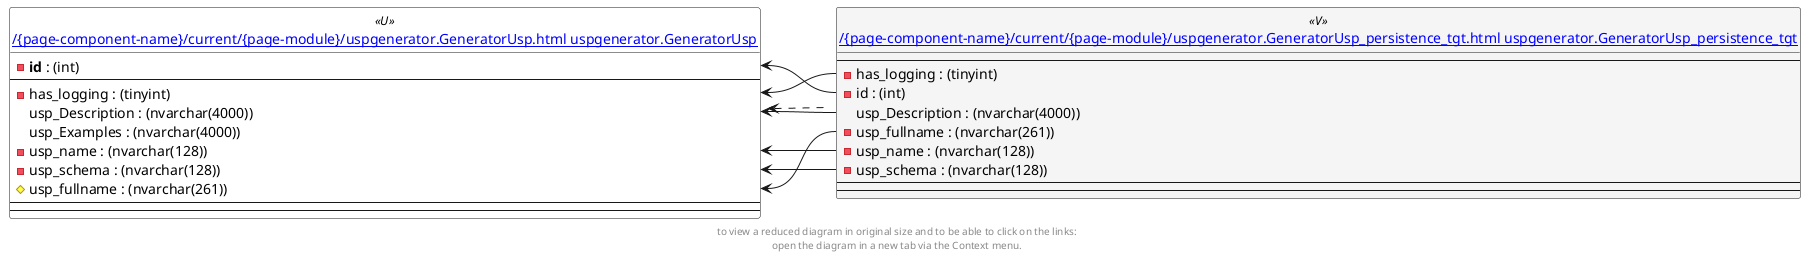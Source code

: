 @startuml
left to right direction
'top to bottom direction
hide circle
'avoide "." issues:
set namespaceSeparator none


skinparam class {
  BackgroundColor White
  BackgroundColor<<FN>> Yellow
  BackgroundColor<<FS>> Yellow
  BackgroundColor<<FT>> LightGray
  BackgroundColor<<IF>> Yellow
  BackgroundColor<<IS>> Yellow
  BackgroundColor<<P>> Aqua
  BackgroundColor<<PC>> Aqua
  BackgroundColor<<SN>> Yellow
  BackgroundColor<<SO>> SlateBlue
  BackgroundColor<<TF>> LightGray
  BackgroundColor<<TR>> Tomato
  BackgroundColor<<U>> White
  BackgroundColor<<V>> WhiteSmoke
  BackgroundColor<<X>> Aqua
}


entity "[[{site-url}/{page-component-name}/current/{page-module}/uspgenerator.GeneratorUsp.html uspgenerator.GeneratorUsp]]" as uspgenerator.GeneratorUsp << U >> {
  - **id** : (int)
  --
  - has_logging : (tinyint)
  usp_Description : (nvarchar(4000))
  usp_Examples : (nvarchar(4000))
  - usp_name : (nvarchar(128))
  - usp_schema : (nvarchar(128))
  # usp_fullname : (nvarchar(261))
  --
  --
}

entity "[[{site-url}/{page-component-name}/current/{page-module}/uspgenerator.GeneratorUsp_persistence_tgt.html uspgenerator.GeneratorUsp_persistence_tgt]]" as uspgenerator.GeneratorUsp_persistence_tgt << V >> {
  --
  - has_logging : (tinyint)
  - id : (int)
  usp_Description : (nvarchar(4000))
  - usp_fullname : (nvarchar(261))
  - usp_name : (nvarchar(128))
  - usp_schema : (nvarchar(128))
  --
  --
}

uspgenerator.GeneratorUsp <.. uspgenerator.GeneratorUsp_persistence_tgt
uspgenerator.GeneratorUsp::has_logging <-- uspgenerator.GeneratorUsp_persistence_tgt::has_logging
uspgenerator.GeneratorUsp::id <-- uspgenerator.GeneratorUsp_persistence_tgt::id
uspgenerator.GeneratorUsp::usp_Description <-- uspgenerator.GeneratorUsp_persistence_tgt::usp_Description
uspgenerator.GeneratorUsp::usp_fullname <-- uspgenerator.GeneratorUsp_persistence_tgt::usp_fullname
uspgenerator.GeneratorUsp::usp_name <-- uspgenerator.GeneratorUsp_persistence_tgt::usp_name
uspgenerator.GeneratorUsp::usp_schema <-- uspgenerator.GeneratorUsp_persistence_tgt::usp_schema
footer
to view a reduced diagram in original size and to be able to click on the links:
open the diagram in a new tab via the Context menu.
end footer

@enduml

